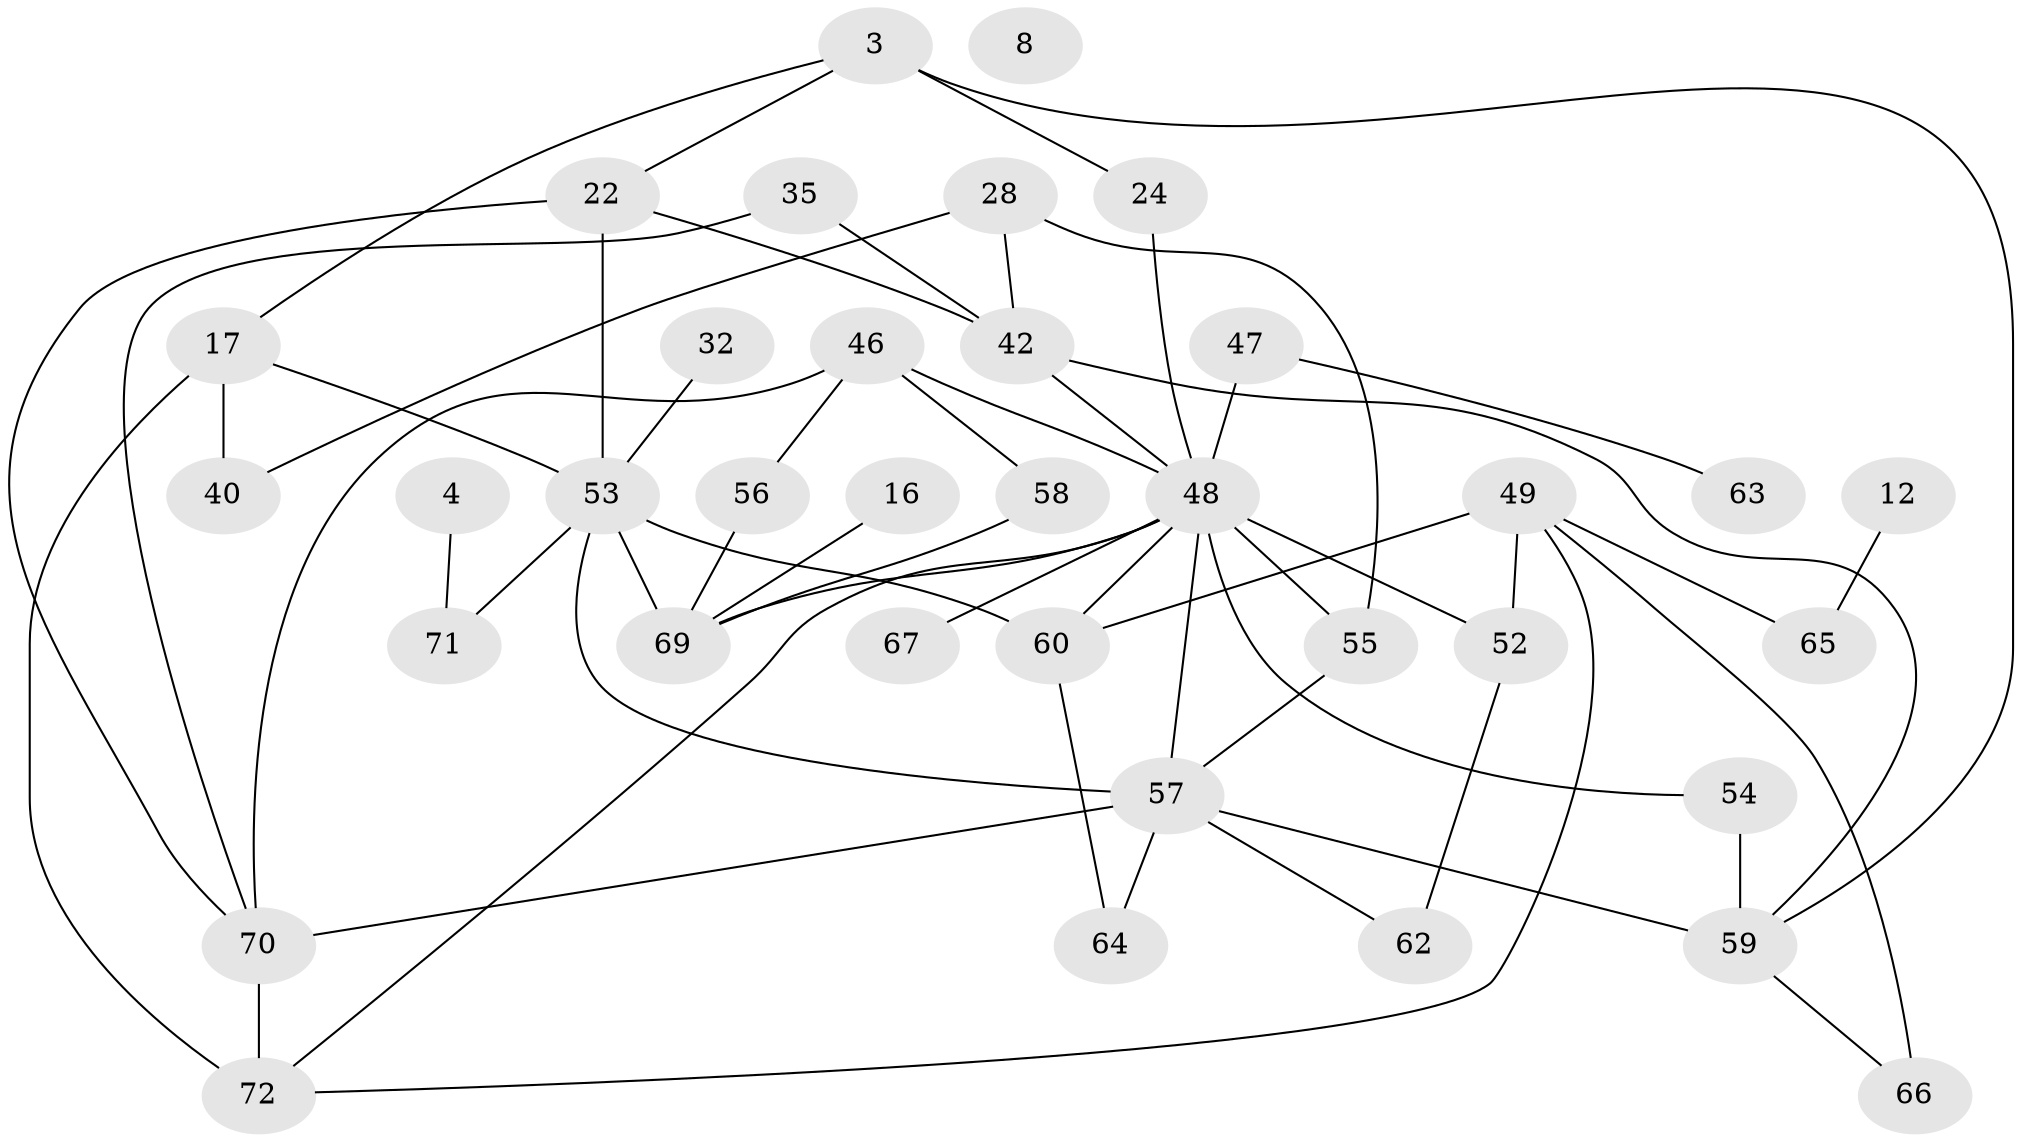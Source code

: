 // original degree distribution, {1: 0.125, 3: 0.2222222222222222, 4: 0.19444444444444445, 2: 0.2916666666666667, 0: 0.013888888888888888, 5: 0.08333333333333333, 7: 0.013888888888888888, 8: 0.013888888888888888, 6: 0.041666666666666664}
// Generated by graph-tools (version 1.1) at 2025/39/03/09/25 04:39:39]
// undirected, 36 vertices, 57 edges
graph export_dot {
graph [start="1"]
  node [color=gray90,style=filled];
  3;
  4;
  8;
  12;
  16;
  17;
  22;
  24;
  28 [super="+7"];
  32;
  35;
  40;
  42 [super="+30"];
  46 [super="+41"];
  47;
  48 [super="+38+45"];
  49 [super="+34"];
  52;
  53 [super="+44+50"];
  54 [super="+1"];
  55 [super="+21"];
  56;
  57 [super="+51+6+27"];
  58;
  59 [super="+23"];
  60;
  62;
  63;
  64;
  65;
  66;
  67;
  69 [super="+61"];
  70 [super="+26+68"];
  71;
  72 [super="+18"];
  3 -- 17;
  3 -- 22;
  3 -- 24;
  3 -- 59;
  4 -- 71;
  12 -- 65;
  16 -- 69;
  17 -- 40;
  17 -- 72 [weight=2];
  17 -- 53;
  22 -- 70 [weight=2];
  22 -- 42;
  22 -- 53 [weight=3];
  24 -- 48;
  28 -- 40;
  28 -- 42;
  28 -- 55 [weight=2];
  32 -- 53;
  35 -- 42;
  35 -- 70;
  42 -- 59;
  42 -- 48;
  46 -- 48 [weight=2];
  46 -- 70;
  46 -- 56;
  46 -- 58;
  47 -- 48;
  47 -- 63;
  48 -- 54;
  48 -- 55 [weight=2];
  48 -- 72;
  48 -- 60;
  48 -- 67;
  48 -- 69;
  48 -- 52;
  48 -- 57;
  49 -- 60;
  49 -- 65;
  49 -- 66;
  49 -- 72;
  49 -- 52;
  52 -- 62;
  53 -- 69 [weight=4];
  53 -- 71 [weight=2];
  53 -- 60 [weight=2];
  53 -- 57 [weight=2];
  54 -- 59;
  55 -- 57;
  56 -- 69;
  57 -- 64;
  57 -- 59 [weight=3];
  57 -- 70 [weight=2];
  57 -- 62;
  58 -- 69;
  59 -- 66;
  60 -- 64;
  70 -- 72;
}
